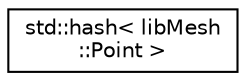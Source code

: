 digraph "类继承关系图"
{
 // INTERACTIVE_SVG=YES
  edge [fontname="Helvetica",fontsize="10",labelfontname="Helvetica",labelfontsize="10"];
  node [fontname="Helvetica",fontsize="10",shape=record];
  rankdir="LR";
  Node1 [label="std::hash\< libMesh\l::Point \>",height=0.2,width=0.4,color="black", fillcolor="white", style="filled",URL="$structstd_1_1hash_3_01libMesh_1_1Point_01_4.html"];
}
